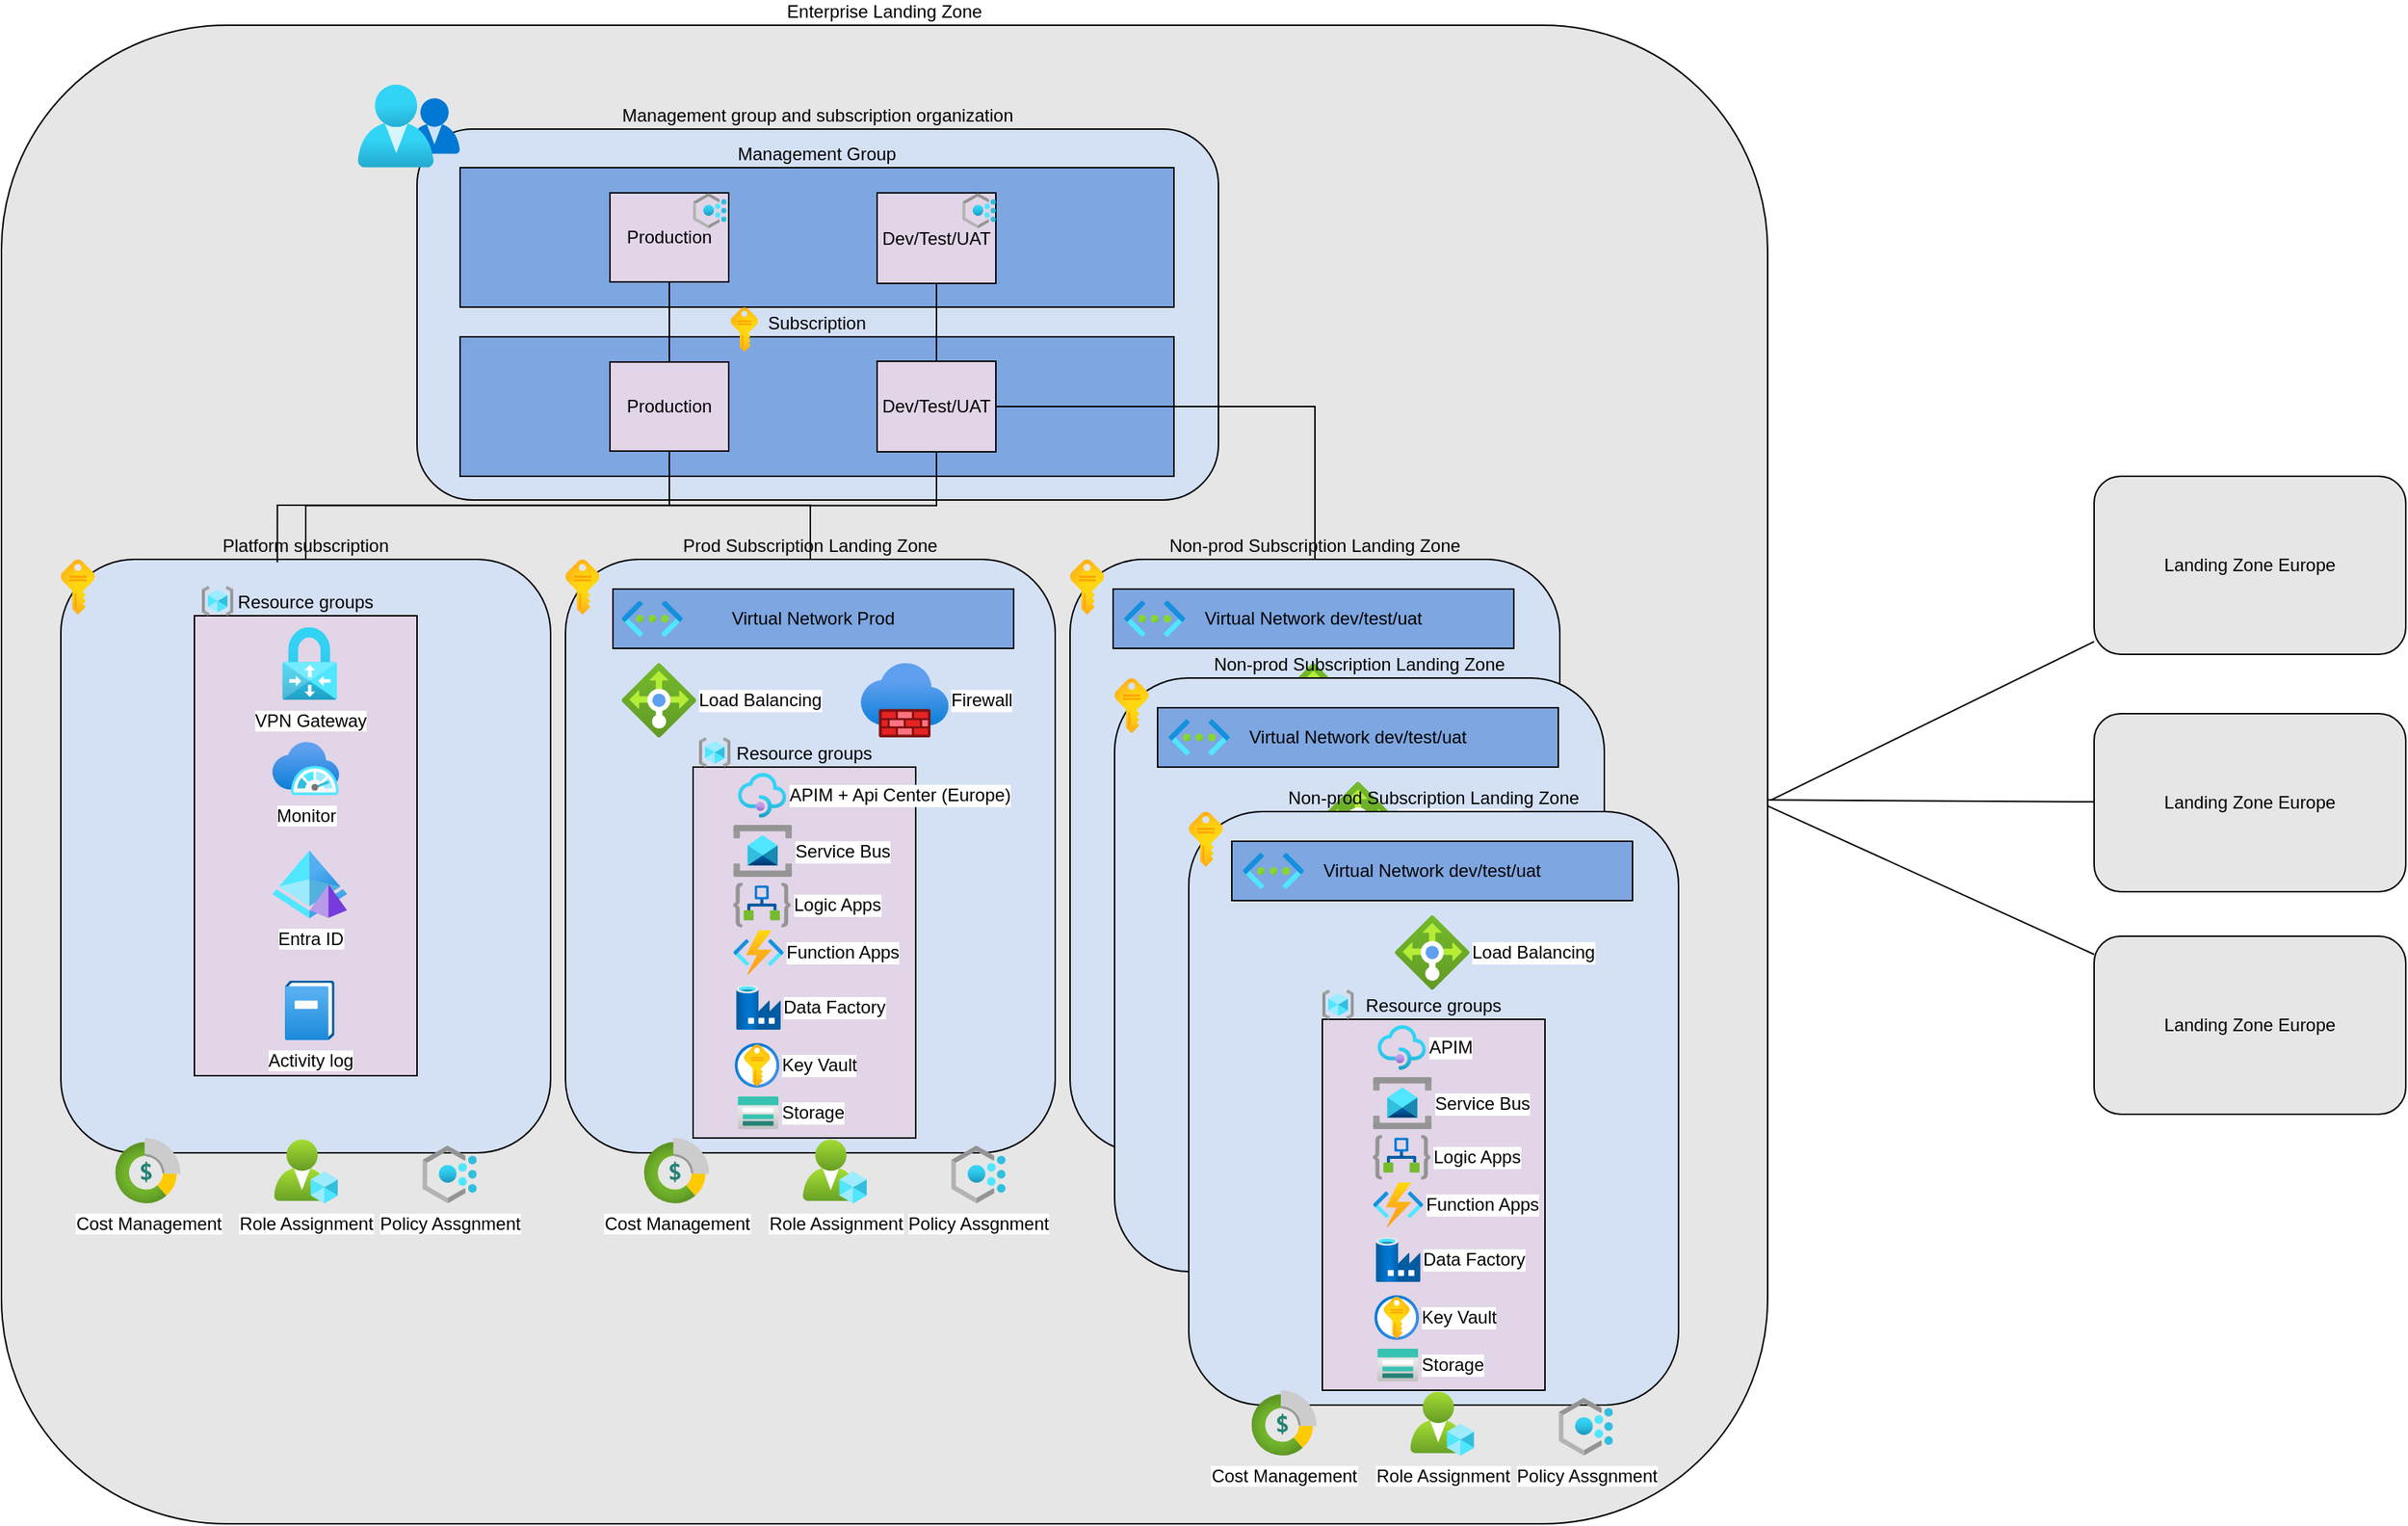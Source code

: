 <mxfile version="26.0.16">
  <diagram name="Page-1" id="iZPRVvUZJgfS3Uzx2dsa">
    <mxGraphModel dx="2916" dy="1141" grid="1" gridSize="10" guides="1" tooltips="1" connect="1" arrows="1" fold="1" page="1" pageScale="1" pageWidth="850" pageHeight="1100" math="0" shadow="0">
      <root>
        <mxCell id="0" />
        <mxCell id="1" parent="0" />
        <mxCell id="Ro3XPkBHZC2kMZzirAC5-33" value="Enterprise Landing Zone" style="rounded=1;whiteSpace=wrap;html=1;labelPosition=center;verticalLabelPosition=top;align=center;verticalAlign=bottom;fillColor=light-dark(#E6E6E6,var(--ge-dark-color, #121212));" vertex="1" parent="1">
          <mxGeometry x="-80" y="40" width="1190" height="1010" as="geometry" />
        </mxCell>
        <mxCell id="_DwdFX1-hGPBB4Q3OXOl-1" value="Management group and subscription organization" style="rounded=1;whiteSpace=wrap;html=1;fillColor=light-dark(#D4E1F5,var(--ge-dark-color, #121212));labelPosition=center;verticalLabelPosition=top;align=center;verticalAlign=bottom;textDirection=ltr;" parent="1" vertex="1">
          <mxGeometry x="200" y="110" width="540" height="250" as="geometry" />
        </mxCell>
        <mxCell id="_DwdFX1-hGPBB4Q3OXOl-2" value="" style="image;aspect=fixed;html=1;points=[];align=center;fontSize=12;image=img/lib/azure2/management_governance/My_Customers.svg;" parent="1" vertex="1">
          <mxGeometry x="160" y="80" width="69" height="56.0" as="geometry" />
        </mxCell>
        <mxCell id="_DwdFX1-hGPBB4Q3OXOl-6" value="Management Group" style="rounded=0;whiteSpace=wrap;html=1;labelPosition=center;verticalLabelPosition=top;align=center;verticalAlign=bottom;fillColor=light-dark(#7EA6E0,var(--ge-dark-color, #121212));" parent="1" vertex="1">
          <mxGeometry x="229" y="136" width="481" height="94" as="geometry" />
        </mxCell>
        <mxCell id="_DwdFX1-hGPBB4Q3OXOl-4" value="Dev/Test/UAT" style="rounded=0;whiteSpace=wrap;html=1;fillColor=light-dark(#E1D5E7,var(--ge-dark-color, #121212));" parent="1" vertex="1">
          <mxGeometry x="510" y="153" width="80" height="61" as="geometry" />
        </mxCell>
        <mxCell id="_DwdFX1-hGPBB4Q3OXOl-8" value="Subscription" style="rounded=0;whiteSpace=wrap;html=1;labelPosition=center;verticalLabelPosition=top;align=center;verticalAlign=bottom;fillColor=light-dark(#7EA6E0,var(--ge-dark-color, #121212));" parent="1" vertex="1">
          <mxGeometry x="229" y="250" width="481" height="94" as="geometry" />
        </mxCell>
        <mxCell id="_DwdFX1-hGPBB4Q3OXOl-15" style="edgeStyle=orthogonalEdgeStyle;rounded=0;orthogonalLoop=1;jettySize=auto;html=1;exitX=0.5;exitY=1;exitDx=0;exitDy=0;entryX=0.5;entryY=0;entryDx=0;entryDy=0;endArrow=none;startFill=0;" parent="1" source="_DwdFX1-hGPBB4Q3OXOl-3" target="_DwdFX1-hGPBB4Q3OXOl-9" edge="1">
          <mxGeometry relative="1" as="geometry" />
        </mxCell>
        <mxCell id="_DwdFX1-hGPBB4Q3OXOl-16" style="edgeStyle=orthogonalEdgeStyle;rounded=0;orthogonalLoop=1;jettySize=auto;html=1;entryX=0.5;entryY=0;entryDx=0;entryDy=0;endArrow=none;startFill=0;" parent="1" source="_DwdFX1-hGPBB4Q3OXOl-4" target="_DwdFX1-hGPBB4Q3OXOl-10" edge="1">
          <mxGeometry relative="1" as="geometry" />
        </mxCell>
        <mxCell id="_DwdFX1-hGPBB4Q3OXOl-24" style="edgeStyle=orthogonalEdgeStyle;rounded=0;orthogonalLoop=1;jettySize=auto;html=1;entryX=0.5;entryY=0;entryDx=0;entryDy=0;endArrow=none;startFill=0;" parent="1" source="_DwdFX1-hGPBB4Q3OXOl-9" target="_DwdFX1-hGPBB4Q3OXOl-18" edge="1">
          <mxGeometry relative="1" as="geometry" />
        </mxCell>
        <mxCell id="_DwdFX1-hGPBB4Q3OXOl-9" value="Production" style="rounded=0;whiteSpace=wrap;html=1;fillColor=light-dark(#E1D5E7,var(--ge-dark-color, #121212));" parent="1" vertex="1">
          <mxGeometry x="330" y="267" width="80" height="60" as="geometry" />
        </mxCell>
        <mxCell id="_DwdFX1-hGPBB4Q3OXOl-25" style="edgeStyle=orthogonalEdgeStyle;rounded=0;orthogonalLoop=1;jettySize=auto;html=1;entryX=0.5;entryY=0;entryDx=0;entryDy=0;endArrow=none;startFill=0;" parent="1" source="_DwdFX1-hGPBB4Q3OXOl-10" target="_DwdFX1-hGPBB4Q3OXOl-19" edge="1">
          <mxGeometry relative="1" as="geometry" />
        </mxCell>
        <mxCell id="_DwdFX1-hGPBB4Q3OXOl-67" style="edgeStyle=orthogonalEdgeStyle;rounded=0;orthogonalLoop=1;jettySize=auto;html=1;exitX=0.5;exitY=1;exitDx=0;exitDy=0;entryX=0.5;entryY=0;entryDx=0;entryDy=0;endArrow=none;startFill=0;" parent="1" source="_DwdFX1-hGPBB4Q3OXOl-10" target="_DwdFX1-hGPBB4Q3OXOl-61" edge="1">
          <mxGeometry relative="1" as="geometry" />
        </mxCell>
        <mxCell id="_DwdFX1-hGPBB4Q3OXOl-10" value="Dev/Test/UAT" style="rounded=0;whiteSpace=wrap;html=1;fillColor=light-dark(#E1D5E7,var(--ge-dark-color, #121212));" parent="1" vertex="1">
          <mxGeometry x="510" y="266.5" width="80" height="61" as="geometry" />
        </mxCell>
        <mxCell id="_DwdFX1-hGPBB4Q3OXOl-11" value="" style="image;aspect=fixed;html=1;points=[];align=center;fontSize=12;image=img/lib/azure2/management_governance/Policy.svg;" parent="1" vertex="1">
          <mxGeometry x="385" y="153" width="22.5" height="24" as="geometry" />
        </mxCell>
        <mxCell id="_DwdFX1-hGPBB4Q3OXOl-12" value="" style="image;aspect=fixed;html=1;points=[];align=center;fontSize=12;image=img/lib/azure2/management_governance/Policy.svg;" parent="1" vertex="1">
          <mxGeometry x="567.5" y="153" width="22.5" height="24" as="geometry" />
        </mxCell>
        <mxCell id="_DwdFX1-hGPBB4Q3OXOl-17" value="" style="image;aspect=fixed;html=1;points=[];align=center;fontSize=12;image=img/lib/azure2/general/Subscriptions.svg;" parent="1" vertex="1">
          <mxGeometry x="411.25" y="230" width="18.59" height="30" as="geometry" />
        </mxCell>
        <mxCell id="_DwdFX1-hGPBB4Q3OXOl-18" value="Prod Subscription Landing Zone" style="rounded=1;whiteSpace=wrap;html=1;fillColor=light-dark(#D4E1F5,var(--ge-dark-color, #121212));labelPosition=center;verticalLabelPosition=top;align=center;verticalAlign=bottom;textDirection=ltr;" parent="1" vertex="1">
          <mxGeometry x="300" y="400" width="330" height="400" as="geometry" />
        </mxCell>
        <mxCell id="_DwdFX1-hGPBB4Q3OXOl-20" value="Virtual Network Prod" style="rounded=0;whiteSpace=wrap;html=1;labelPosition=center;verticalLabelPosition=middle;align=center;verticalAlign=middle;fillColor=light-dark(#7EA6E0,var(--ge-dark-color, #121212));" parent="1" vertex="1">
          <mxGeometry x="332" y="420" width="270" height="40" as="geometry" />
        </mxCell>
        <mxCell id="_DwdFX1-hGPBB4Q3OXOl-22" value="" style="image;aspect=fixed;html=1;points=[];align=center;fontSize=12;image=img/lib/azure2/networking/Virtual_Networks.svg;" parent="1" vertex="1">
          <mxGeometry x="338" y="427.76" width="41" height="24.48" as="geometry" />
        </mxCell>
        <mxCell id="_DwdFX1-hGPBB4Q3OXOl-26" value="Load Balancing" style="image;aspect=fixed;html=1;points=[];align=left;fontSize=12;image=img/lib/azure2/networking/Load_Balancers.svg;labelPosition=right;verticalLabelPosition=middle;verticalAlign=middle;" parent="1" vertex="1">
          <mxGeometry x="338" y="470" width="50" height="50" as="geometry" />
        </mxCell>
        <mxCell id="_DwdFX1-hGPBB4Q3OXOl-27" value="Resource groups" style="rounded=0;whiteSpace=wrap;html=1;labelPosition=center;verticalLabelPosition=top;align=center;verticalAlign=bottom;fillColor=light-dark(#E1D5E7,var(--ge-dark-color, #121212));" parent="1" vertex="1">
          <mxGeometry x="386" y="540" width="150" height="250" as="geometry" />
        </mxCell>
        <mxCell id="_DwdFX1-hGPBB4Q3OXOl-28" value="" style="image;aspect=fixed;html=1;points=[];align=center;fontSize=12;image=img/lib/azure2/general/Resource_Groups.svg;" parent="1" vertex="1">
          <mxGeometry x="390" y="520" width="21.25" height="20" as="geometry" />
        </mxCell>
        <mxCell id="_DwdFX1-hGPBB4Q3OXOl-29" value="APIM + Api Center (Europe)" style="image;aspect=fixed;html=1;points=[];align=left;fontSize=12;image=img/lib/azure2/integration/API_Management_Services.svg;labelPosition=right;verticalLabelPosition=middle;verticalAlign=middle;" parent="1" vertex="1">
          <mxGeometry x="416.25" y="544" width="32.5" height="30" as="geometry" />
        </mxCell>
        <mxCell id="_DwdFX1-hGPBB4Q3OXOl-30" value="Service Bus" style="image;aspect=fixed;html=1;points=[];align=left;fontSize=12;image=img/lib/azure2/integration/Service_Bus.svg;labelPosition=right;verticalLabelPosition=middle;verticalAlign=middle;" parent="1" vertex="1">
          <mxGeometry x="413.08" y="579" width="39.67" height="35" as="geometry" />
        </mxCell>
        <mxCell id="_DwdFX1-hGPBB4Q3OXOl-31" value="Logic Apps" style="image;aspect=fixed;html=1;points=[];align=left;fontSize=12;image=img/lib/azure2/integration/Logic_Apps.svg;labelPosition=right;verticalLabelPosition=middle;verticalAlign=middle;" parent="1" vertex="1">
          <mxGeometry x="413.08" y="618" width="38.65" height="30" as="geometry" />
        </mxCell>
        <mxCell id="_DwdFX1-hGPBB4Q3OXOl-32" value="Data Factory" style="image;aspect=fixed;html=1;points=[];align=left;fontSize=12;image=img/lib/azure2/databases/Data_Factory.svg;labelPosition=right;verticalLabelPosition=middle;verticalAlign=middle;" parent="1" vertex="1">
          <mxGeometry x="415.08" y="687" width="30" height="30" as="geometry" />
        </mxCell>
        <mxCell id="_DwdFX1-hGPBB4Q3OXOl-33" value="Key Vault" style="image;aspect=fixed;html=1;points=[];align=left;fontSize=12;image=img/lib/azure2/security/Key_Vaults.svg;labelPosition=right;verticalLabelPosition=middle;verticalAlign=middle;" parent="1" vertex="1">
          <mxGeometry x="414.08" y="726" width="30" height="30" as="geometry" />
        </mxCell>
        <mxCell id="_DwdFX1-hGPBB4Q3OXOl-34" value="Storage" style="image;aspect=fixed;html=1;points=[];align=left;fontSize=12;image=img/lib/azure2/storage/Storage_Accounts.svg;labelPosition=right;verticalLabelPosition=middle;verticalAlign=middle;" parent="1" vertex="1">
          <mxGeometry x="416.08" y="762" width="27.5" height="22" as="geometry" />
        </mxCell>
        <mxCell id="_DwdFX1-hGPBB4Q3OXOl-3" value="Production" style="rounded=0;whiteSpace=wrap;html=1;fillColor=light-dark(#E1D5E7,var(--ge-dark-color, #121212));" parent="1" vertex="1">
          <mxGeometry x="330" y="153" width="80" height="60" as="geometry" />
        </mxCell>
        <mxCell id="_DwdFX1-hGPBB4Q3OXOl-36" value="Firewall" style="image;aspect=fixed;html=1;points=[];align=left;fontSize=12;image=img/lib/azure2/networking/Firewalls.svg;labelPosition=right;verticalLabelPosition=middle;verticalAlign=middle;" parent="1" vertex="1">
          <mxGeometry x="499" y="470" width="59.17" height="50" as="geometry" />
        </mxCell>
        <mxCell id="_DwdFX1-hGPBB4Q3OXOl-37" value="Function Apps" style="image;aspect=fixed;html=1;points=[];align=left;fontSize=12;image=img/lib/azure2/compute/Function_Apps.svg;labelPosition=right;verticalLabelPosition=middle;verticalAlign=middle;" parent="1" vertex="1">
          <mxGeometry x="413.08" y="650" width="34" height="30" as="geometry" />
        </mxCell>
        <mxCell id="_DwdFX1-hGPBB4Q3OXOl-61" value="Platform subscription" style="rounded=1;whiteSpace=wrap;html=1;fillColor=light-dark(#D4E1F5,var(--ge-dark-color, #121212));labelPosition=center;verticalLabelPosition=top;align=center;verticalAlign=bottom;textDirection=ltr;" parent="1" vertex="1">
          <mxGeometry x="-40" y="400" width="330" height="400" as="geometry" />
        </mxCell>
        <mxCell id="_DwdFX1-hGPBB4Q3OXOl-63" value="Resource groups" style="rounded=0;whiteSpace=wrap;html=1;labelPosition=center;verticalLabelPosition=top;align=center;verticalAlign=bottom;fillColor=light-dark(#E1D5E7,var(--ge-dark-color, #121212));" parent="1" vertex="1">
          <mxGeometry x="50" y="438" width="150" height="310" as="geometry" />
        </mxCell>
        <mxCell id="_DwdFX1-hGPBB4Q3OXOl-64" value="Monitor" style="image;aspect=fixed;html=1;points=[];align=center;fontSize=12;image=img/lib/azure2/monitor/SAP_Azure_Monitor.svg;" parent="1" vertex="1">
          <mxGeometry x="102.5" y="523" width="45" height="36" as="geometry" />
        </mxCell>
        <mxCell id="_DwdFX1-hGPBB4Q3OXOl-65" value="Entra ID" style="image;aspect=fixed;html=1;points=[];align=center;fontSize=12;image=img/lib/azure2/identity/Azure_AD_Domain_Services.svg;" parent="1" vertex="1">
          <mxGeometry x="102.5" y="596" width="50.31" height="46" as="geometry" />
        </mxCell>
        <mxCell id="_DwdFX1-hGPBB4Q3OXOl-66" value="Activity log" style="image;aspect=fixed;html=1;points=[];align=center;fontSize=12;image=img/lib/azure2/management_governance/Activity_Log.svg;" parent="1" vertex="1">
          <mxGeometry x="110.94" y="684" width="33.43" height="40" as="geometry" />
        </mxCell>
        <mxCell id="_DwdFX1-hGPBB4Q3OXOl-68" style="edgeStyle=orthogonalEdgeStyle;rounded=0;orthogonalLoop=1;jettySize=auto;html=1;exitX=0.5;exitY=1;exitDx=0;exitDy=0;entryX=0.442;entryY=0.005;entryDx=0;entryDy=0;entryPerimeter=0;endArrow=none;startFill=0;" parent="1" source="_DwdFX1-hGPBB4Q3OXOl-9" target="_DwdFX1-hGPBB4Q3OXOl-61" edge="1">
          <mxGeometry relative="1" as="geometry" />
        </mxCell>
        <mxCell id="_DwdFX1-hGPBB4Q3OXOl-70" value="" style="image;aspect=fixed;html=1;points=[];align=center;fontSize=12;image=img/lib/azure2/general/Subscriptions.svg;" parent="1" vertex="1">
          <mxGeometry x="300" y="400" width="22.93" height="37" as="geometry" />
        </mxCell>
        <mxCell id="_DwdFX1-hGPBB4Q3OXOl-72" value="" style="image;aspect=fixed;html=1;points=[];align=center;fontSize=12;image=img/lib/azure2/general/Subscriptions.svg;" parent="1" vertex="1">
          <mxGeometry x="-40" y="400" width="22.93" height="37" as="geometry" />
        </mxCell>
        <mxCell id="_DwdFX1-hGPBB4Q3OXOl-76" value="" style="image;aspect=fixed;html=1;points=[];align=center;fontSize=12;image=img/lib/azure2/management_governance/Policy.svg;" parent="1" vertex="1">
          <mxGeometry x="386" y="153" width="22.5" height="24" as="geometry" />
        </mxCell>
        <mxCell id="_DwdFX1-hGPBB4Q3OXOl-78" value="" style="group" parent="1" vertex="1" connectable="0">
          <mxGeometry x="640" y="400" width="330" height="400" as="geometry" />
        </mxCell>
        <mxCell id="_DwdFX1-hGPBB4Q3OXOl-19" value="Non-prod Subscription Landing Zone" style="rounded=1;whiteSpace=wrap;html=1;fillColor=light-dark(#D4E1F5,var(--ge-dark-color, #121212));labelPosition=center;verticalLabelPosition=top;align=center;verticalAlign=bottom;textDirection=ltr;" parent="_DwdFX1-hGPBB4Q3OXOl-78" vertex="1">
          <mxGeometry width="330" height="400" as="geometry" />
        </mxCell>
        <mxCell id="_DwdFX1-hGPBB4Q3OXOl-21" value="Virtual Network dev/test/uat" style="rounded=0;whiteSpace=wrap;html=1;labelPosition=center;verticalLabelPosition=middle;align=center;verticalAlign=middle;fillColor=light-dark(#7EA6E0,var(--ge-dark-color, #121212));" parent="_DwdFX1-hGPBB4Q3OXOl-78" vertex="1">
          <mxGeometry x="29" y="20" width="270" height="40" as="geometry" />
        </mxCell>
        <mxCell id="_DwdFX1-hGPBB4Q3OXOl-23" value="" style="image;aspect=fixed;html=1;points=[];align=center;fontSize=12;image=img/lib/azure2/networking/Virtual_Networks.svg;" parent="_DwdFX1-hGPBB4Q3OXOl-78" vertex="1">
          <mxGeometry x="36.5" y="27.76" width="41" height="24.48" as="geometry" />
        </mxCell>
        <mxCell id="_DwdFX1-hGPBB4Q3OXOl-50" value="Load Balancing" style="image;aspect=fixed;html=1;points=[];align=left;fontSize=12;image=img/lib/azure2/networking/Load_Balancers.svg;labelPosition=right;verticalLabelPosition=middle;verticalAlign=middle;" parent="_DwdFX1-hGPBB4Q3OXOl-78" vertex="1">
          <mxGeometry x="139" y="70" width="50" height="50" as="geometry" />
        </mxCell>
        <mxCell id="_DwdFX1-hGPBB4Q3OXOl-51" value="Resource groups" style="rounded=0;whiteSpace=wrap;html=1;labelPosition=center;verticalLabelPosition=top;align=center;verticalAlign=bottom;fillColor=light-dark(#E1D5E7,var(--ge-dark-color, #121212));" parent="_DwdFX1-hGPBB4Q3OXOl-78" vertex="1">
          <mxGeometry x="90" y="140" width="150" height="250" as="geometry" />
        </mxCell>
        <mxCell id="_DwdFX1-hGPBB4Q3OXOl-52" value="" style="image;aspect=fixed;html=1;points=[];align=center;fontSize=12;image=img/lib/azure2/general/Resource_Groups.svg;" parent="_DwdFX1-hGPBB4Q3OXOl-78" vertex="1">
          <mxGeometry x="90" y="120" width="21.25" height="20" as="geometry" />
        </mxCell>
        <mxCell id="_DwdFX1-hGPBB4Q3OXOl-53" value="APIM" style="image;aspect=fixed;html=1;points=[];align=left;fontSize=12;image=img/lib/azure2/integration/API_Management_Services.svg;labelPosition=right;verticalLabelPosition=middle;verticalAlign=middle;" parent="_DwdFX1-hGPBB4Q3OXOl-78" vertex="1">
          <mxGeometry x="127.25" y="144" width="32.5" height="30" as="geometry" />
        </mxCell>
        <mxCell id="_DwdFX1-hGPBB4Q3OXOl-54" value="Service Bus" style="image;aspect=fixed;html=1;points=[];align=left;fontSize=12;image=img/lib/azure2/integration/Service_Bus.svg;labelPosition=right;verticalLabelPosition=middle;verticalAlign=middle;" parent="_DwdFX1-hGPBB4Q3OXOl-78" vertex="1">
          <mxGeometry x="124.08" y="179" width="39.67" height="35" as="geometry" />
        </mxCell>
        <mxCell id="_DwdFX1-hGPBB4Q3OXOl-55" value="Logic Apps" style="image;aspect=fixed;html=1;points=[];align=left;fontSize=12;image=img/lib/azure2/integration/Logic_Apps.svg;labelPosition=right;verticalLabelPosition=middle;verticalAlign=middle;" parent="_DwdFX1-hGPBB4Q3OXOl-78" vertex="1">
          <mxGeometry x="124.08" y="218" width="38.65" height="30" as="geometry" />
        </mxCell>
        <mxCell id="_DwdFX1-hGPBB4Q3OXOl-56" value="Data Factory" style="image;aspect=fixed;html=1;points=[];align=left;fontSize=12;image=img/lib/azure2/databases/Data_Factory.svg;labelPosition=right;verticalLabelPosition=middle;verticalAlign=middle;" parent="_DwdFX1-hGPBB4Q3OXOl-78" vertex="1">
          <mxGeometry x="126.08" y="287" width="30" height="30" as="geometry" />
        </mxCell>
        <mxCell id="_DwdFX1-hGPBB4Q3OXOl-57" value="Key Vault" style="image;aspect=fixed;html=1;points=[];align=left;fontSize=12;image=img/lib/azure2/security/Key_Vaults.svg;labelPosition=right;verticalLabelPosition=middle;verticalAlign=middle;" parent="_DwdFX1-hGPBB4Q3OXOl-78" vertex="1">
          <mxGeometry x="125.08" y="326" width="30" height="30" as="geometry" />
        </mxCell>
        <mxCell id="_DwdFX1-hGPBB4Q3OXOl-58" value="Storage" style="image;aspect=fixed;html=1;points=[];align=left;fontSize=12;image=img/lib/azure2/storage/Storage_Accounts.svg;labelPosition=right;verticalLabelPosition=middle;verticalAlign=middle;" parent="_DwdFX1-hGPBB4Q3OXOl-78" vertex="1">
          <mxGeometry x="127.08" y="362" width="27.5" height="22" as="geometry" />
        </mxCell>
        <mxCell id="_DwdFX1-hGPBB4Q3OXOl-60" value="Function Apps" style="image;aspect=fixed;html=1;points=[];align=left;fontSize=12;image=img/lib/azure2/compute/Function_Apps.svg;labelPosition=right;verticalLabelPosition=middle;verticalAlign=middle;" parent="_DwdFX1-hGPBB4Q3OXOl-78" vertex="1">
          <mxGeometry x="124.08" y="250" width="34" height="30" as="geometry" />
        </mxCell>
        <mxCell id="_DwdFX1-hGPBB4Q3OXOl-71" value="" style="image;aspect=fixed;html=1;points=[];align=center;fontSize=12;image=img/lib/azure2/general/Subscriptions.svg;" parent="_DwdFX1-hGPBB4Q3OXOl-78" vertex="1">
          <mxGeometry width="22.93" height="37" as="geometry" />
        </mxCell>
        <mxCell id="Ro3XPkBHZC2kMZzirAC5-16" value="" style="group" vertex="1" connectable="0" parent="1">
          <mxGeometry x="670" y="480" width="395.5" height="560" as="geometry" />
        </mxCell>
        <mxCell id="Ro3XPkBHZC2kMZzirAC5-17" value="Non-prod Subscription Landing Zone" style="rounded=1;whiteSpace=wrap;html=1;fillColor=light-dark(#D4E1F5,var(--ge-dark-color, #121212));labelPosition=center;verticalLabelPosition=top;align=center;verticalAlign=bottom;textDirection=ltr;" vertex="1" parent="Ro3XPkBHZC2kMZzirAC5-16">
          <mxGeometry width="330" height="400" as="geometry" />
        </mxCell>
        <mxCell id="Ro3XPkBHZC2kMZzirAC5-18" value="Virtual Network dev/test/uat" style="rounded=0;whiteSpace=wrap;html=1;labelPosition=center;verticalLabelPosition=middle;align=center;verticalAlign=middle;fillColor=light-dark(#7EA6E0,var(--ge-dark-color, #121212));" vertex="1" parent="Ro3XPkBHZC2kMZzirAC5-16">
          <mxGeometry x="29" y="20" width="270" height="40" as="geometry" />
        </mxCell>
        <mxCell id="Ro3XPkBHZC2kMZzirAC5-19" value="" style="image;aspect=fixed;html=1;points=[];align=center;fontSize=12;image=img/lib/azure2/networking/Virtual_Networks.svg;" vertex="1" parent="Ro3XPkBHZC2kMZzirAC5-16">
          <mxGeometry x="36.5" y="27.76" width="41" height="24.48" as="geometry" />
        </mxCell>
        <mxCell id="Ro3XPkBHZC2kMZzirAC5-20" value="Load Balancing" style="image;aspect=fixed;html=1;points=[];align=left;fontSize=12;image=img/lib/azure2/networking/Load_Balancers.svg;labelPosition=right;verticalLabelPosition=middle;verticalAlign=middle;" vertex="1" parent="Ro3XPkBHZC2kMZzirAC5-16">
          <mxGeometry x="139" y="70" width="50" height="50" as="geometry" />
        </mxCell>
        <mxCell id="Ro3XPkBHZC2kMZzirAC5-21" value="Resource groups" style="rounded=0;whiteSpace=wrap;html=1;labelPosition=center;verticalLabelPosition=top;align=center;verticalAlign=bottom;fillColor=light-dark(#E1D5E7,var(--ge-dark-color, #121212));" vertex="1" parent="Ro3XPkBHZC2kMZzirAC5-16">
          <mxGeometry x="90" y="140" width="150" height="250" as="geometry" />
        </mxCell>
        <mxCell id="Ro3XPkBHZC2kMZzirAC5-22" value="" style="image;aspect=fixed;html=1;points=[];align=center;fontSize=12;image=img/lib/azure2/general/Resource_Groups.svg;" vertex="1" parent="Ro3XPkBHZC2kMZzirAC5-16">
          <mxGeometry x="90" y="120" width="21.25" height="20" as="geometry" />
        </mxCell>
        <mxCell id="Ro3XPkBHZC2kMZzirAC5-23" value="APIM" style="image;aspect=fixed;html=1;points=[];align=left;fontSize=12;image=img/lib/azure2/integration/API_Management_Services.svg;labelPosition=right;verticalLabelPosition=middle;verticalAlign=middle;" vertex="1" parent="Ro3XPkBHZC2kMZzirAC5-16">
          <mxGeometry x="127.25" y="144" width="32.5" height="30" as="geometry" />
        </mxCell>
        <mxCell id="Ro3XPkBHZC2kMZzirAC5-24" value="Service Bus" style="image;aspect=fixed;html=1;points=[];align=left;fontSize=12;image=img/lib/azure2/integration/Service_Bus.svg;labelPosition=right;verticalLabelPosition=middle;verticalAlign=middle;" vertex="1" parent="Ro3XPkBHZC2kMZzirAC5-16">
          <mxGeometry x="124.08" y="179" width="39.67" height="35" as="geometry" />
        </mxCell>
        <mxCell id="Ro3XPkBHZC2kMZzirAC5-25" value="Logic Apps" style="image;aspect=fixed;html=1;points=[];align=left;fontSize=12;image=img/lib/azure2/integration/Logic_Apps.svg;labelPosition=right;verticalLabelPosition=middle;verticalAlign=middle;" vertex="1" parent="Ro3XPkBHZC2kMZzirAC5-16">
          <mxGeometry x="124.08" y="218" width="38.65" height="30" as="geometry" />
        </mxCell>
        <mxCell id="Ro3XPkBHZC2kMZzirAC5-26" value="Data Factory" style="image;aspect=fixed;html=1;points=[];align=left;fontSize=12;image=img/lib/azure2/databases/Data_Factory.svg;labelPosition=right;verticalLabelPosition=middle;verticalAlign=middle;" vertex="1" parent="Ro3XPkBHZC2kMZzirAC5-16">
          <mxGeometry x="126.08" y="287" width="30" height="30" as="geometry" />
        </mxCell>
        <mxCell id="Ro3XPkBHZC2kMZzirAC5-27" value="Key Vault" style="image;aspect=fixed;html=1;points=[];align=left;fontSize=12;image=img/lib/azure2/security/Key_Vaults.svg;labelPosition=right;verticalLabelPosition=middle;verticalAlign=middle;" vertex="1" parent="Ro3XPkBHZC2kMZzirAC5-16">
          <mxGeometry x="125.08" y="326" width="30" height="30" as="geometry" />
        </mxCell>
        <mxCell id="Ro3XPkBHZC2kMZzirAC5-28" value="Storage" style="image;aspect=fixed;html=1;points=[];align=left;fontSize=12;image=img/lib/azure2/storage/Storage_Accounts.svg;labelPosition=right;verticalLabelPosition=middle;verticalAlign=middle;" vertex="1" parent="Ro3XPkBHZC2kMZzirAC5-16">
          <mxGeometry x="127.08" y="362" width="27.5" height="22" as="geometry" />
        </mxCell>
        <mxCell id="Ro3XPkBHZC2kMZzirAC5-29" value="Function Apps" style="image;aspect=fixed;html=1;points=[];align=left;fontSize=12;image=img/lib/azure2/compute/Function_Apps.svg;labelPosition=right;verticalLabelPosition=middle;verticalAlign=middle;" vertex="1" parent="Ro3XPkBHZC2kMZzirAC5-16">
          <mxGeometry x="124.08" y="250" width="34" height="30" as="geometry" />
        </mxCell>
        <mxCell id="Ro3XPkBHZC2kMZzirAC5-30" value="" style="image;aspect=fixed;html=1;points=[];align=center;fontSize=12;image=img/lib/azure2/general/Subscriptions.svg;" vertex="1" parent="Ro3XPkBHZC2kMZzirAC5-16">
          <mxGeometry width="22.93" height="37" as="geometry" />
        </mxCell>
        <mxCell id="Ro3XPkBHZC2kMZzirAC5-1" value="" style="group" vertex="1" connectable="0" parent="Ro3XPkBHZC2kMZzirAC5-16">
          <mxGeometry x="50" y="90" width="366.5" height="480" as="geometry" />
        </mxCell>
        <mxCell id="Ro3XPkBHZC2kMZzirAC5-2" value="Non-prod Subscription Landing Zone" style="rounded=1;whiteSpace=wrap;html=1;fillColor=light-dark(#D4E1F5,var(--ge-dark-color, #121212));labelPosition=center;verticalLabelPosition=top;align=center;verticalAlign=bottom;textDirection=ltr;" vertex="1" parent="Ro3XPkBHZC2kMZzirAC5-1">
          <mxGeometry width="330" height="400" as="geometry" />
        </mxCell>
        <mxCell id="Ro3XPkBHZC2kMZzirAC5-3" value="Virtual Network dev/test/uat" style="rounded=0;whiteSpace=wrap;html=1;labelPosition=center;verticalLabelPosition=middle;align=center;verticalAlign=middle;fillColor=light-dark(#7EA6E0,var(--ge-dark-color, #121212));" vertex="1" parent="Ro3XPkBHZC2kMZzirAC5-1">
          <mxGeometry x="29" y="20" width="270" height="40" as="geometry" />
        </mxCell>
        <mxCell id="Ro3XPkBHZC2kMZzirAC5-4" value="" style="image;aspect=fixed;html=1;points=[];align=center;fontSize=12;image=img/lib/azure2/networking/Virtual_Networks.svg;" vertex="1" parent="Ro3XPkBHZC2kMZzirAC5-1">
          <mxGeometry x="36.5" y="27.76" width="41" height="24.48" as="geometry" />
        </mxCell>
        <mxCell id="Ro3XPkBHZC2kMZzirAC5-5" value="Load Balancing" style="image;aspect=fixed;html=1;points=[];align=left;fontSize=12;image=img/lib/azure2/networking/Load_Balancers.svg;labelPosition=right;verticalLabelPosition=middle;verticalAlign=middle;" vertex="1" parent="Ro3XPkBHZC2kMZzirAC5-1">
          <mxGeometry x="139" y="70" width="50" height="50" as="geometry" />
        </mxCell>
        <mxCell id="Ro3XPkBHZC2kMZzirAC5-6" value="Resource groups" style="rounded=0;whiteSpace=wrap;html=1;labelPosition=center;verticalLabelPosition=top;align=center;verticalAlign=bottom;fillColor=light-dark(#E1D5E7,var(--ge-dark-color, #121212));" vertex="1" parent="Ro3XPkBHZC2kMZzirAC5-1">
          <mxGeometry x="90" y="140" width="150" height="250" as="geometry" />
        </mxCell>
        <mxCell id="Ro3XPkBHZC2kMZzirAC5-7" value="" style="image;aspect=fixed;html=1;points=[];align=center;fontSize=12;image=img/lib/azure2/general/Resource_Groups.svg;" vertex="1" parent="Ro3XPkBHZC2kMZzirAC5-1">
          <mxGeometry x="90" y="120" width="21.25" height="20" as="geometry" />
        </mxCell>
        <mxCell id="Ro3XPkBHZC2kMZzirAC5-8" value="APIM" style="image;aspect=fixed;html=1;points=[];align=left;fontSize=12;image=img/lib/azure2/integration/API_Management_Services.svg;labelPosition=right;verticalLabelPosition=middle;verticalAlign=middle;" vertex="1" parent="Ro3XPkBHZC2kMZzirAC5-1">
          <mxGeometry x="127.25" y="144" width="32.5" height="30" as="geometry" />
        </mxCell>
        <mxCell id="Ro3XPkBHZC2kMZzirAC5-9" value="Service Bus" style="image;aspect=fixed;html=1;points=[];align=left;fontSize=12;image=img/lib/azure2/integration/Service_Bus.svg;labelPosition=right;verticalLabelPosition=middle;verticalAlign=middle;" vertex="1" parent="Ro3XPkBHZC2kMZzirAC5-1">
          <mxGeometry x="124.08" y="179" width="39.67" height="35" as="geometry" />
        </mxCell>
        <mxCell id="Ro3XPkBHZC2kMZzirAC5-10" value="Logic Apps" style="image;aspect=fixed;html=1;points=[];align=left;fontSize=12;image=img/lib/azure2/integration/Logic_Apps.svg;labelPosition=right;verticalLabelPosition=middle;verticalAlign=middle;" vertex="1" parent="Ro3XPkBHZC2kMZzirAC5-1">
          <mxGeometry x="124.08" y="218" width="38.65" height="30" as="geometry" />
        </mxCell>
        <mxCell id="Ro3XPkBHZC2kMZzirAC5-11" value="Data Factory" style="image;aspect=fixed;html=1;points=[];align=left;fontSize=12;image=img/lib/azure2/databases/Data_Factory.svg;labelPosition=right;verticalLabelPosition=middle;verticalAlign=middle;" vertex="1" parent="Ro3XPkBHZC2kMZzirAC5-1">
          <mxGeometry x="126.08" y="287" width="30" height="30" as="geometry" />
        </mxCell>
        <mxCell id="Ro3XPkBHZC2kMZzirAC5-12" value="Key Vault" style="image;aspect=fixed;html=1;points=[];align=left;fontSize=12;image=img/lib/azure2/security/Key_Vaults.svg;labelPosition=right;verticalLabelPosition=middle;verticalAlign=middle;" vertex="1" parent="Ro3XPkBHZC2kMZzirAC5-1">
          <mxGeometry x="125.08" y="326" width="30" height="30" as="geometry" />
        </mxCell>
        <mxCell id="Ro3XPkBHZC2kMZzirAC5-13" value="Storage" style="image;aspect=fixed;html=1;points=[];align=left;fontSize=12;image=img/lib/azure2/storage/Storage_Accounts.svg;labelPosition=right;verticalLabelPosition=middle;verticalAlign=middle;" vertex="1" parent="Ro3XPkBHZC2kMZzirAC5-1">
          <mxGeometry x="127.08" y="362" width="27.5" height="22" as="geometry" />
        </mxCell>
        <mxCell id="Ro3XPkBHZC2kMZzirAC5-14" value="Function Apps" style="image;aspect=fixed;html=1;points=[];align=left;fontSize=12;image=img/lib/azure2/compute/Function_Apps.svg;labelPosition=right;verticalLabelPosition=middle;verticalAlign=middle;" vertex="1" parent="Ro3XPkBHZC2kMZzirAC5-1">
          <mxGeometry x="124.08" y="250" width="34" height="30" as="geometry" />
        </mxCell>
        <mxCell id="Ro3XPkBHZC2kMZzirAC5-15" value="" style="image;aspect=fixed;html=1;points=[];align=center;fontSize=12;image=img/lib/azure2/general/Subscriptions.svg;" vertex="1" parent="Ro3XPkBHZC2kMZzirAC5-1">
          <mxGeometry width="22.93" height="37" as="geometry" />
        </mxCell>
        <mxCell id="Ro3XPkBHZC2kMZzirAC5-40" value="" style="group" vertex="1" connectable="0" parent="Ro3XPkBHZC2kMZzirAC5-1">
          <mxGeometry x="42.22" y="390" width="243.57" height="44" as="geometry" />
        </mxCell>
        <mxCell id="Ro3XPkBHZC2kMZzirAC5-41" value="Cost Management" style="image;aspect=fixed;html=1;points=[];align=center;fontSize=12;image=img/lib/azure2/management_governance/Cost_Management_and_Billing.svg;" vertex="1" parent="Ro3XPkBHZC2kMZzirAC5-40">
          <mxGeometry width="44" height="44" as="geometry" />
        </mxCell>
        <mxCell id="Ro3XPkBHZC2kMZzirAC5-42" value="Role Assignment" style="image;aspect=fixed;html=1;points=[];align=center;fontSize=12;image=img/lib/azure2/intune/Azure_AD_Roles_and_Administrators.svg;" vertex="1" parent="Ro3XPkBHZC2kMZzirAC5-40">
          <mxGeometry x="107.07" y="1" width="43" height="43" as="geometry" />
        </mxCell>
        <mxCell id="Ro3XPkBHZC2kMZzirAC5-43" value="Policy Assgnment" style="image;aspect=fixed;html=1;points=[];align=center;fontSize=12;image=img/lib/azure2/management_governance/Policy.svg;" vertex="1" parent="Ro3XPkBHZC2kMZzirAC5-40">
          <mxGeometry x="207.01" y="5" width="36.56" height="39" as="geometry" />
        </mxCell>
        <mxCell id="Ro3XPkBHZC2kMZzirAC5-35" value="" style="image;aspect=fixed;html=1;points=[];align=center;fontSize=12;image=img/lib/azure2/general/Resource_Groups.svg;" vertex="1" parent="1">
          <mxGeometry x="55" y="418" width="21.25" height="20" as="geometry" />
        </mxCell>
        <mxCell id="Ro3XPkBHZC2kMZzirAC5-39" value="" style="group" vertex="1" connectable="0" parent="1">
          <mxGeometry x="-3.37" y="790" width="243.57" height="44" as="geometry" />
        </mxCell>
        <mxCell id="Ro3XPkBHZC2kMZzirAC5-36" value="Cost Management" style="image;aspect=fixed;html=1;points=[];align=center;fontSize=12;image=img/lib/azure2/management_governance/Cost_Management_and_Billing.svg;" vertex="1" parent="Ro3XPkBHZC2kMZzirAC5-39">
          <mxGeometry width="44" height="44" as="geometry" />
        </mxCell>
        <mxCell id="Ro3XPkBHZC2kMZzirAC5-37" value="Role Assignment" style="image;aspect=fixed;html=1;points=[];align=center;fontSize=12;image=img/lib/azure2/intune/Azure_AD_Roles_and_Administrators.svg;" vertex="1" parent="Ro3XPkBHZC2kMZzirAC5-39">
          <mxGeometry x="107.07" y="1" width="43" height="43" as="geometry" />
        </mxCell>
        <mxCell id="Ro3XPkBHZC2kMZzirAC5-38" value="Policy Assgnment" style="image;aspect=fixed;html=1;points=[];align=center;fontSize=12;image=img/lib/azure2/management_governance/Policy.svg;" vertex="1" parent="Ro3XPkBHZC2kMZzirAC5-39">
          <mxGeometry x="207.01" y="5" width="36.56" height="39" as="geometry" />
        </mxCell>
        <mxCell id="Ro3XPkBHZC2kMZzirAC5-44" value="" style="group" vertex="1" connectable="0" parent="1">
          <mxGeometry x="352.93" y="790" width="243.57" height="44" as="geometry" />
        </mxCell>
        <mxCell id="Ro3XPkBHZC2kMZzirAC5-45" value="Cost Management" style="image;aspect=fixed;html=1;points=[];align=center;fontSize=12;image=img/lib/azure2/management_governance/Cost_Management_and_Billing.svg;" vertex="1" parent="Ro3XPkBHZC2kMZzirAC5-44">
          <mxGeometry width="44" height="44" as="geometry" />
        </mxCell>
        <mxCell id="Ro3XPkBHZC2kMZzirAC5-46" value="Role Assignment" style="image;aspect=fixed;html=1;points=[];align=center;fontSize=12;image=img/lib/azure2/intune/Azure_AD_Roles_and_Administrators.svg;" vertex="1" parent="Ro3XPkBHZC2kMZzirAC5-44">
          <mxGeometry x="107.07" y="1" width="43" height="43" as="geometry" />
        </mxCell>
        <mxCell id="Ro3XPkBHZC2kMZzirAC5-47" value="Policy Assgnment" style="image;aspect=fixed;html=1;points=[];align=center;fontSize=12;image=img/lib/azure2/management_governance/Policy.svg;" vertex="1" parent="Ro3XPkBHZC2kMZzirAC5-44">
          <mxGeometry x="207.01" y="5" width="36.56" height="39" as="geometry" />
        </mxCell>
        <mxCell id="Ro3XPkBHZC2kMZzirAC5-49" value="Landing Zone Europe" style="rounded=1;whiteSpace=wrap;html=1;fillColor=light-dark(#E6E6E6,var(--ge-dark-color, #121212));" vertex="1" parent="1">
          <mxGeometry x="1330" y="344" width="210" height="120" as="geometry" />
        </mxCell>
        <mxCell id="Ro3XPkBHZC2kMZzirAC5-50" value="Landing Zone Europe" style="rounded=1;whiteSpace=wrap;html=1;fillColor=light-dark(#E6E6E6,var(--ge-dark-color, #121212));" vertex="1" parent="1">
          <mxGeometry x="1330" y="654" width="210" height="120" as="geometry" />
        </mxCell>
        <mxCell id="Ro3XPkBHZC2kMZzirAC5-51" value="Landing Zone Europe" style="rounded=1;whiteSpace=wrap;html=1;fillColor=light-dark(#E6E6E6,var(--ge-dark-color, #121212));" vertex="1" parent="1">
          <mxGeometry x="1330" y="504" width="210" height="120" as="geometry" />
        </mxCell>
        <mxCell id="Ro3XPkBHZC2kMZzirAC5-52" value="VPN Gateway" style="image;aspect=fixed;html=1;points=[];align=center;fontSize=12;image=img/lib/azure2/networking/Virtual_Network_Gateways.svg;" vertex="1" parent="1">
          <mxGeometry x="109.19" y="445.76" width="36.93" height="49" as="geometry" />
        </mxCell>
        <mxCell id="Ro3XPkBHZC2kMZzirAC5-53" style="rounded=0;orthogonalLoop=1;jettySize=auto;html=1;endArrow=none;startFill=0;entryX=1.002;entryY=0.517;entryDx=0;entryDy=0;entryPerimeter=0;" edge="1" parent="1" source="Ro3XPkBHZC2kMZzirAC5-49" target="Ro3XPkBHZC2kMZzirAC5-33">
          <mxGeometry relative="1" as="geometry" />
        </mxCell>
        <mxCell id="Ro3XPkBHZC2kMZzirAC5-54" style="rounded=0;orthogonalLoop=1;jettySize=auto;html=1;endArrow=none;startFill=0;entryX=1;entryY=0.517;entryDx=0;entryDy=0;entryPerimeter=0;" edge="1" parent="1" source="Ro3XPkBHZC2kMZzirAC5-51" target="Ro3XPkBHZC2kMZzirAC5-33">
          <mxGeometry relative="1" as="geometry">
            <mxPoint x="1110" y="540" as="targetPoint" />
          </mxGeometry>
        </mxCell>
        <mxCell id="Ro3XPkBHZC2kMZzirAC5-55" style="rounded=0;orthogonalLoop=1;jettySize=auto;html=1;entryX=1;entryY=0.521;entryDx=0;entryDy=0;entryPerimeter=0;endArrow=none;startFill=0;" edge="1" parent="1" source="Ro3XPkBHZC2kMZzirAC5-50" target="Ro3XPkBHZC2kMZzirAC5-33">
          <mxGeometry relative="1" as="geometry" />
        </mxCell>
      </root>
    </mxGraphModel>
  </diagram>
</mxfile>

